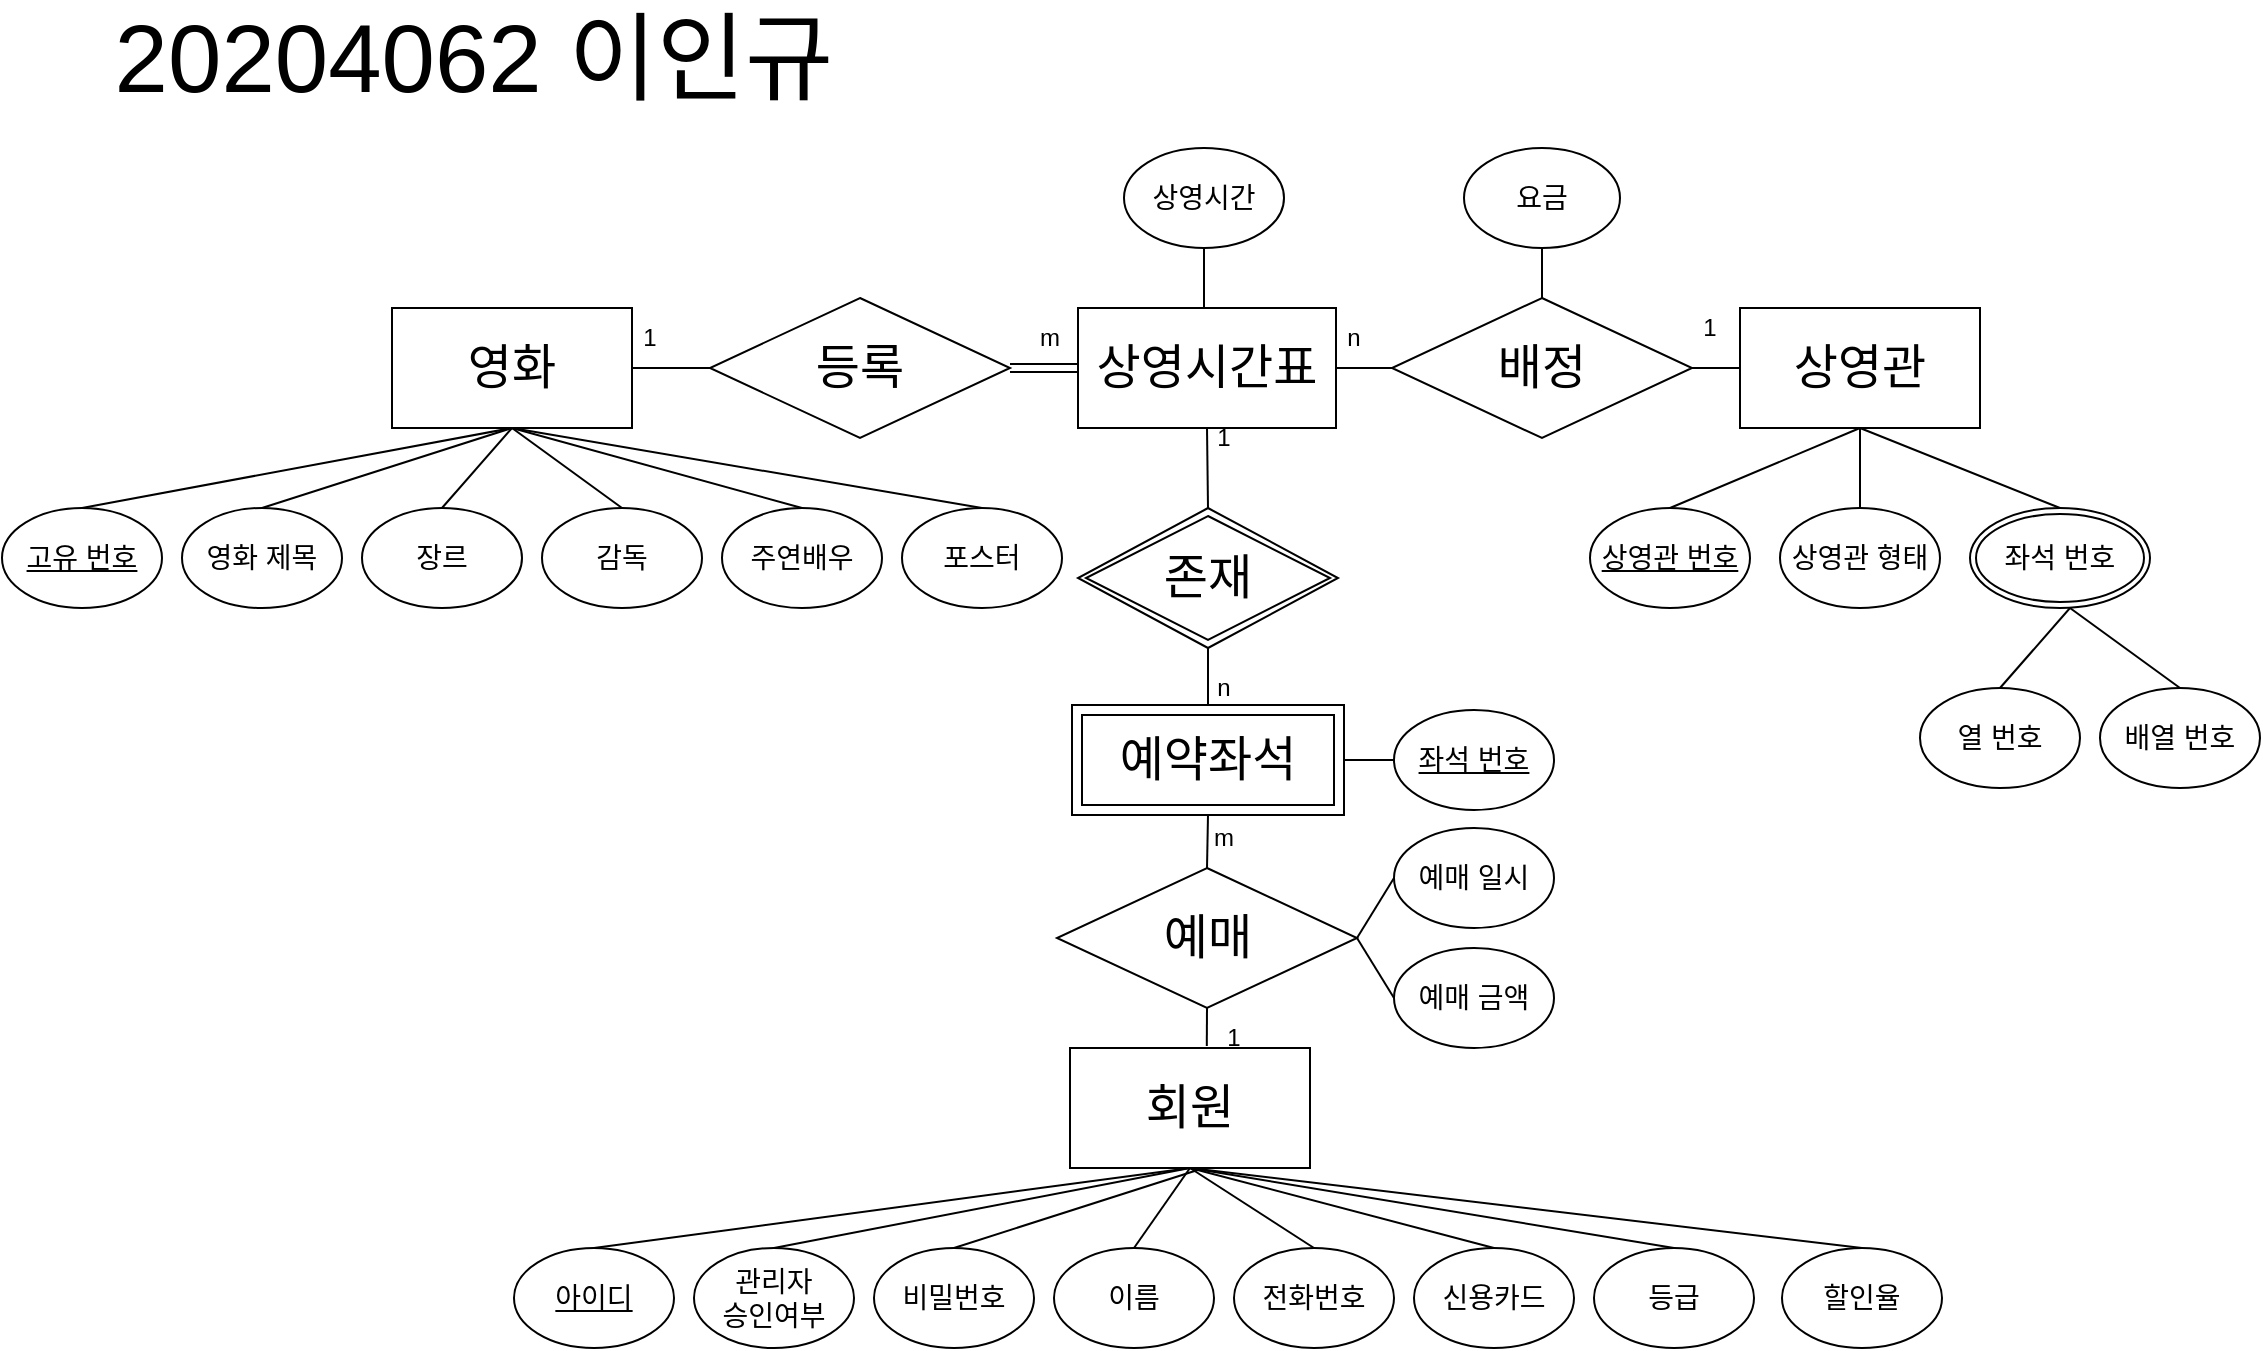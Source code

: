 <mxfile version="22.0.6" type="device">
  <diagram id="R2lEEEUBdFMjLlhIrx00" name="Page-1">
    <mxGraphModel dx="1247" dy="746" grid="1" gridSize="10" guides="1" tooltips="1" connect="1" arrows="1" fold="1" page="1" pageScale="1" pageWidth="1169" pageHeight="827" math="0" shadow="0" extFonts="Permanent Marker^https://fonts.googleapis.com/css?family=Permanent+Marker">
      <root>
        <mxCell id="0" />
        <mxCell id="1" parent="0" />
        <mxCell id="cgnKoS-LlBNlmPOLy65E-1" value="&lt;font style=&quot;font-size: 24px;&quot;&gt;영화&lt;/font&gt;" style="rounded=0;whiteSpace=wrap;html=1;" vertex="1" parent="1">
          <mxGeometry x="211" y="160" width="120" height="60" as="geometry" />
        </mxCell>
        <mxCell id="cgnKoS-LlBNlmPOLy65E-2" value="&lt;font style=&quot;font-size: 14px;&quot;&gt;&lt;u&gt;고유 번호&lt;/u&gt;&lt;/font&gt;" style="ellipse;whiteSpace=wrap;html=1;" vertex="1" parent="1">
          <mxGeometry x="16" y="260" width="80" height="50" as="geometry" />
        </mxCell>
        <mxCell id="cgnKoS-LlBNlmPOLy65E-3" value="&lt;font style=&quot;font-size: 14px;&quot;&gt;영화 제목&lt;/font&gt;" style="ellipse;whiteSpace=wrap;html=1;" vertex="1" parent="1">
          <mxGeometry x="106" y="260" width="80" height="50" as="geometry" />
        </mxCell>
        <mxCell id="cgnKoS-LlBNlmPOLy65E-4" value="&lt;font style=&quot;font-size: 14px;&quot;&gt;장르&lt;/font&gt;" style="ellipse;whiteSpace=wrap;html=1;" vertex="1" parent="1">
          <mxGeometry x="196" y="260" width="80" height="50" as="geometry" />
        </mxCell>
        <mxCell id="cgnKoS-LlBNlmPOLy65E-5" value="&lt;font style=&quot;font-size: 14px;&quot;&gt;감독&lt;/font&gt;" style="ellipse;whiteSpace=wrap;html=1;" vertex="1" parent="1">
          <mxGeometry x="286" y="260" width="80" height="50" as="geometry" />
        </mxCell>
        <mxCell id="cgnKoS-LlBNlmPOLy65E-6" value="&lt;font style=&quot;font-size: 14px;&quot;&gt;주연배우&lt;/font&gt;" style="ellipse;whiteSpace=wrap;html=1;" vertex="1" parent="1">
          <mxGeometry x="376" y="260" width="80" height="50" as="geometry" />
        </mxCell>
        <mxCell id="cgnKoS-LlBNlmPOLy65E-7" value="&lt;font style=&quot;font-size: 14px;&quot;&gt;포스터&lt;/font&gt;" style="ellipse;whiteSpace=wrap;html=1;" vertex="1" parent="1">
          <mxGeometry x="466" y="260" width="80" height="50" as="geometry" />
        </mxCell>
        <mxCell id="cgnKoS-LlBNlmPOLy65E-8" value="" style="endArrow=none;html=1;rounded=0;entryX=0.5;entryY=1;entryDx=0;entryDy=0;exitX=0.5;exitY=0;exitDx=0;exitDy=0;" edge="1" parent="1" source="cgnKoS-LlBNlmPOLy65E-2" target="cgnKoS-LlBNlmPOLy65E-1">
          <mxGeometry width="50" height="50" relative="1" as="geometry">
            <mxPoint x="371" y="460" as="sourcePoint" />
            <mxPoint x="421" y="410" as="targetPoint" />
          </mxGeometry>
        </mxCell>
        <mxCell id="cgnKoS-LlBNlmPOLy65E-10" value="" style="endArrow=none;html=1;rounded=0;exitX=0.5;exitY=0;exitDx=0;exitDy=0;" edge="1" parent="1" source="cgnKoS-LlBNlmPOLy65E-3">
          <mxGeometry width="50" height="50" relative="1" as="geometry">
            <mxPoint x="66" y="270" as="sourcePoint" />
            <mxPoint x="271" y="220" as="targetPoint" />
          </mxGeometry>
        </mxCell>
        <mxCell id="cgnKoS-LlBNlmPOLy65E-11" value="" style="endArrow=none;html=1;rounded=0;entryX=0.5;entryY=1;entryDx=0;entryDy=0;exitX=0.5;exitY=0;exitDx=0;exitDy=0;" edge="1" parent="1" source="cgnKoS-LlBNlmPOLy65E-4" target="cgnKoS-LlBNlmPOLy65E-1">
          <mxGeometry width="50" height="50" relative="1" as="geometry">
            <mxPoint x="76" y="280" as="sourcePoint" />
            <mxPoint x="291" y="240" as="targetPoint" />
          </mxGeometry>
        </mxCell>
        <mxCell id="cgnKoS-LlBNlmPOLy65E-12" value="" style="endArrow=none;html=1;rounded=0;entryX=0.5;entryY=1;entryDx=0;entryDy=0;exitX=0.5;exitY=0;exitDx=0;exitDy=0;" edge="1" parent="1" source="cgnKoS-LlBNlmPOLy65E-5" target="cgnKoS-LlBNlmPOLy65E-1">
          <mxGeometry width="50" height="50" relative="1" as="geometry">
            <mxPoint x="86" y="290" as="sourcePoint" />
            <mxPoint x="301" y="250" as="targetPoint" />
          </mxGeometry>
        </mxCell>
        <mxCell id="cgnKoS-LlBNlmPOLy65E-13" value="" style="endArrow=none;html=1;rounded=0;entryX=0.5;entryY=1;entryDx=0;entryDy=0;exitX=0.5;exitY=0;exitDx=0;exitDy=0;" edge="1" parent="1" source="cgnKoS-LlBNlmPOLy65E-6" target="cgnKoS-LlBNlmPOLy65E-1">
          <mxGeometry width="50" height="50" relative="1" as="geometry">
            <mxPoint x="96" y="300" as="sourcePoint" />
            <mxPoint x="311" y="260" as="targetPoint" />
          </mxGeometry>
        </mxCell>
        <mxCell id="cgnKoS-LlBNlmPOLy65E-14" value="" style="endArrow=none;html=1;rounded=0;entryX=0.5;entryY=1;entryDx=0;entryDy=0;exitX=0.5;exitY=0;exitDx=0;exitDy=0;" edge="1" parent="1" source="cgnKoS-LlBNlmPOLy65E-7" target="cgnKoS-LlBNlmPOLy65E-1">
          <mxGeometry width="50" height="50" relative="1" as="geometry">
            <mxPoint x="106" y="310" as="sourcePoint" />
            <mxPoint x="321" y="270" as="targetPoint" />
          </mxGeometry>
        </mxCell>
        <mxCell id="cgnKoS-LlBNlmPOLy65E-15" value="&lt;span style=&quot;font-size: 24px;&quot;&gt;상영관&lt;/span&gt;" style="rounded=0;whiteSpace=wrap;html=1;" vertex="1" parent="1">
          <mxGeometry x="885" y="160" width="120" height="60" as="geometry" />
        </mxCell>
        <mxCell id="cgnKoS-LlBNlmPOLy65E-16" value="&lt;font style=&quot;font-size: 14px;&quot;&gt;&lt;u&gt;상영관 번호&lt;/u&gt;&lt;/font&gt;" style="ellipse;whiteSpace=wrap;html=1;" vertex="1" parent="1">
          <mxGeometry x="810" y="260" width="80" height="50" as="geometry" />
        </mxCell>
        <mxCell id="cgnKoS-LlBNlmPOLy65E-17" value="&lt;font style=&quot;font-size: 14px;&quot;&gt;상영관 형태&lt;/font&gt;" style="ellipse;whiteSpace=wrap;html=1;" vertex="1" parent="1">
          <mxGeometry x="905" y="260" width="80" height="50" as="geometry" />
        </mxCell>
        <mxCell id="cgnKoS-LlBNlmPOLy65E-22" value="" style="endArrow=none;html=1;rounded=0;entryX=0.5;entryY=1;entryDx=0;entryDy=0;exitX=0.5;exitY=0;exitDx=0;exitDy=0;" edge="1" parent="1" source="cgnKoS-LlBNlmPOLy65E-16" target="cgnKoS-LlBNlmPOLy65E-15">
          <mxGeometry width="50" height="50" relative="1" as="geometry">
            <mxPoint x="1045" y="460" as="sourcePoint" />
            <mxPoint x="1095" y="410" as="targetPoint" />
          </mxGeometry>
        </mxCell>
        <mxCell id="cgnKoS-LlBNlmPOLy65E-23" value="" style="endArrow=none;html=1;rounded=0;exitX=0.5;exitY=0;exitDx=0;exitDy=0;" edge="1" parent="1" source="cgnKoS-LlBNlmPOLy65E-17">
          <mxGeometry width="50" height="50" relative="1" as="geometry">
            <mxPoint x="740" y="270" as="sourcePoint" />
            <mxPoint x="945" y="220" as="targetPoint" />
          </mxGeometry>
        </mxCell>
        <mxCell id="cgnKoS-LlBNlmPOLy65E-24" value="" style="endArrow=none;html=1;rounded=0;entryX=0.5;entryY=1;entryDx=0;entryDy=0;exitX=0.5;exitY=0;exitDx=0;exitDy=0;" edge="1" parent="1" source="cgnKoS-LlBNlmPOLy65E-29" target="cgnKoS-LlBNlmPOLy65E-15">
          <mxGeometry width="50" height="50" relative="1" as="geometry">
            <mxPoint x="1040" y="260" as="sourcePoint" />
            <mxPoint x="965" y="240" as="targetPoint" />
          </mxGeometry>
        </mxCell>
        <mxCell id="cgnKoS-LlBNlmPOLy65E-29" value="&lt;font style=&quot;font-size: 14px;&quot;&gt;좌석 번호&lt;/font&gt;" style="ellipse;shape=doubleEllipse;margin=3;whiteSpace=wrap;html=1;align=center;" vertex="1" parent="1">
          <mxGeometry x="1000" y="260" width="90" height="50" as="geometry" />
        </mxCell>
        <mxCell id="cgnKoS-LlBNlmPOLy65E-30" value="&lt;span style=&quot;font-size: 14px;&quot;&gt;열 번호&lt;/span&gt;" style="ellipse;whiteSpace=wrap;html=1;" vertex="1" parent="1">
          <mxGeometry x="975" y="350" width="80" height="50" as="geometry" />
        </mxCell>
        <mxCell id="cgnKoS-LlBNlmPOLy65E-31" value="&lt;span style=&quot;font-size: 14px;&quot;&gt;배열 번호&lt;/span&gt;" style="ellipse;whiteSpace=wrap;html=1;" vertex="1" parent="1">
          <mxGeometry x="1065" y="350" width="80" height="50" as="geometry" />
        </mxCell>
        <mxCell id="cgnKoS-LlBNlmPOLy65E-32" value="" style="endArrow=none;html=1;rounded=0;exitX=0.5;exitY=0;exitDx=0;exitDy=0;" edge="1" parent="1" source="cgnKoS-LlBNlmPOLy65E-30">
          <mxGeometry width="50" height="50" relative="1" as="geometry">
            <mxPoint x="855" y="370" as="sourcePoint" />
            <mxPoint x="1050" y="310" as="targetPoint" />
          </mxGeometry>
        </mxCell>
        <mxCell id="cgnKoS-LlBNlmPOLy65E-33" value="" style="endArrow=none;html=1;rounded=0;entryX=0.5;entryY=1;entryDx=0;entryDy=0;exitX=0.5;exitY=0;exitDx=0;exitDy=0;" edge="1" parent="1" source="cgnKoS-LlBNlmPOLy65E-31">
          <mxGeometry width="50" height="50" relative="1" as="geometry">
            <mxPoint x="865" y="380" as="sourcePoint" />
            <mxPoint x="1050" y="310" as="targetPoint" />
          </mxGeometry>
        </mxCell>
        <mxCell id="cgnKoS-LlBNlmPOLy65E-34" value="&lt;font style=&quot;font-size: 24px;&quot;&gt;회원&lt;/font&gt;" style="rounded=0;whiteSpace=wrap;html=1;" vertex="1" parent="1">
          <mxGeometry x="550" y="530" width="120" height="60" as="geometry" />
        </mxCell>
        <mxCell id="cgnKoS-LlBNlmPOLy65E-35" value="&lt;font style=&quot;font-size: 14px;&quot;&gt;관리자&lt;br&gt;승인여부&lt;br&gt;&lt;/font&gt;" style="ellipse;whiteSpace=wrap;html=1;" vertex="1" parent="1">
          <mxGeometry x="362" y="630" width="80" height="50" as="geometry" />
        </mxCell>
        <mxCell id="cgnKoS-LlBNlmPOLy65E-36" value="&lt;font style=&quot;font-size: 14px;&quot;&gt;비밀번호&lt;/font&gt;" style="ellipse;whiteSpace=wrap;html=1;" vertex="1" parent="1">
          <mxGeometry x="452" y="630" width="80" height="50" as="geometry" />
        </mxCell>
        <mxCell id="cgnKoS-LlBNlmPOLy65E-37" value="&lt;font style=&quot;font-size: 14px;&quot;&gt;이름&lt;/font&gt;" style="ellipse;whiteSpace=wrap;html=1;" vertex="1" parent="1">
          <mxGeometry x="542" y="630" width="80" height="50" as="geometry" />
        </mxCell>
        <mxCell id="cgnKoS-LlBNlmPOLy65E-38" value="&lt;font style=&quot;font-size: 14px;&quot;&gt;전화번호&lt;/font&gt;" style="ellipse;whiteSpace=wrap;html=1;" vertex="1" parent="1">
          <mxGeometry x="632" y="630" width="80" height="50" as="geometry" />
        </mxCell>
        <mxCell id="cgnKoS-LlBNlmPOLy65E-39" value="&lt;font style=&quot;font-size: 14px;&quot;&gt;신용카드&lt;/font&gt;" style="ellipse;whiteSpace=wrap;html=1;" vertex="1" parent="1">
          <mxGeometry x="722" y="630" width="80" height="50" as="geometry" />
        </mxCell>
        <mxCell id="cgnKoS-LlBNlmPOLy65E-40" value="&lt;font style=&quot;font-size: 14px;&quot;&gt;등급&lt;/font&gt;" style="ellipse;whiteSpace=wrap;html=1;" vertex="1" parent="1">
          <mxGeometry x="812" y="630" width="80" height="50" as="geometry" />
        </mxCell>
        <mxCell id="cgnKoS-LlBNlmPOLy65E-41" value="" style="endArrow=none;html=1;rounded=0;entryX=0.5;entryY=1;entryDx=0;entryDy=0;exitX=0.5;exitY=0;exitDx=0;exitDy=0;" edge="1" parent="1" source="cgnKoS-LlBNlmPOLy65E-35" target="cgnKoS-LlBNlmPOLy65E-34">
          <mxGeometry width="50" height="50" relative="1" as="geometry">
            <mxPoint x="717" y="830" as="sourcePoint" />
            <mxPoint x="767" y="780" as="targetPoint" />
          </mxGeometry>
        </mxCell>
        <mxCell id="cgnKoS-LlBNlmPOLy65E-42" value="" style="endArrow=none;html=1;rounded=0;exitX=0.5;exitY=0;exitDx=0;exitDy=0;" edge="1" parent="1" source="cgnKoS-LlBNlmPOLy65E-36">
          <mxGeometry width="50" height="50" relative="1" as="geometry">
            <mxPoint x="412" y="640" as="sourcePoint" />
            <mxPoint x="617" y="590" as="targetPoint" />
          </mxGeometry>
        </mxCell>
        <mxCell id="cgnKoS-LlBNlmPOLy65E-43" value="" style="endArrow=none;html=1;rounded=0;entryX=0.5;entryY=1;entryDx=0;entryDy=0;exitX=0.5;exitY=0;exitDx=0;exitDy=0;" edge="1" parent="1" source="cgnKoS-LlBNlmPOLy65E-37" target="cgnKoS-LlBNlmPOLy65E-34">
          <mxGeometry width="50" height="50" relative="1" as="geometry">
            <mxPoint x="422" y="650" as="sourcePoint" />
            <mxPoint x="637" y="610" as="targetPoint" />
          </mxGeometry>
        </mxCell>
        <mxCell id="cgnKoS-LlBNlmPOLy65E-44" value="" style="endArrow=none;html=1;rounded=0;entryX=0.5;entryY=1;entryDx=0;entryDy=0;exitX=0.5;exitY=0;exitDx=0;exitDy=0;" edge="1" parent="1" source="cgnKoS-LlBNlmPOLy65E-38" target="cgnKoS-LlBNlmPOLy65E-34">
          <mxGeometry width="50" height="50" relative="1" as="geometry">
            <mxPoint x="432" y="660" as="sourcePoint" />
            <mxPoint x="647" y="620" as="targetPoint" />
          </mxGeometry>
        </mxCell>
        <mxCell id="cgnKoS-LlBNlmPOLy65E-45" value="" style="endArrow=none;html=1;rounded=0;entryX=0.5;entryY=1;entryDx=0;entryDy=0;exitX=0.5;exitY=0;exitDx=0;exitDy=0;" edge="1" parent="1" source="cgnKoS-LlBNlmPOLy65E-39" target="cgnKoS-LlBNlmPOLy65E-34">
          <mxGeometry width="50" height="50" relative="1" as="geometry">
            <mxPoint x="442" y="670" as="sourcePoint" />
            <mxPoint x="657" y="630" as="targetPoint" />
          </mxGeometry>
        </mxCell>
        <mxCell id="cgnKoS-LlBNlmPOLy65E-46" value="" style="endArrow=none;html=1;rounded=0;entryX=0.5;entryY=1;entryDx=0;entryDy=0;exitX=0.5;exitY=0;exitDx=0;exitDy=0;" edge="1" parent="1" source="cgnKoS-LlBNlmPOLy65E-40" target="cgnKoS-LlBNlmPOLy65E-34">
          <mxGeometry width="50" height="50" relative="1" as="geometry">
            <mxPoint x="452" y="680" as="sourcePoint" />
            <mxPoint x="667" y="640" as="targetPoint" />
          </mxGeometry>
        </mxCell>
        <mxCell id="cgnKoS-LlBNlmPOLy65E-47" value="&lt;font style=&quot;font-size: 14px;&quot;&gt;할인율&lt;/font&gt;" style="ellipse;whiteSpace=wrap;html=1;" vertex="1" parent="1">
          <mxGeometry x="906" y="630" width="80" height="50" as="geometry" />
        </mxCell>
        <mxCell id="cgnKoS-LlBNlmPOLy65E-48" value="" style="endArrow=none;html=1;rounded=0;entryX=0.5;entryY=1;entryDx=0;entryDy=0;exitX=0.5;exitY=0;exitDx=0;exitDy=0;" edge="1" parent="1" source="cgnKoS-LlBNlmPOLy65E-47" target="cgnKoS-LlBNlmPOLy65E-34">
          <mxGeometry width="50" height="50" relative="1" as="geometry">
            <mxPoint x="546" y="680" as="sourcePoint" />
            <mxPoint x="711" y="590" as="targetPoint" />
          </mxGeometry>
        </mxCell>
        <mxCell id="cgnKoS-LlBNlmPOLy65E-49" value="&lt;font style=&quot;font-size: 14px;&quot;&gt;&lt;u&gt;아이디&lt;/u&gt;&lt;/font&gt;" style="ellipse;whiteSpace=wrap;html=1;" vertex="1" parent="1">
          <mxGeometry x="272" y="630" width="80" height="50" as="geometry" />
        </mxCell>
        <mxCell id="cgnKoS-LlBNlmPOLy65E-50" value="" style="endArrow=none;html=1;rounded=0;exitX=0.5;exitY=0;exitDx=0;exitDy=0;entryX=0.5;entryY=1;entryDx=0;entryDy=0;" edge="1" parent="1" source="cgnKoS-LlBNlmPOLy65E-49" target="cgnKoS-LlBNlmPOLy65E-34">
          <mxGeometry width="50" height="50" relative="1" as="geometry">
            <mxPoint x="232" y="640" as="sourcePoint" />
            <mxPoint x="437" y="590" as="targetPoint" />
          </mxGeometry>
        </mxCell>
        <mxCell id="cgnKoS-LlBNlmPOLy65E-51" value="&lt;font style=&quot;font-size: 24px;&quot;&gt;상영시간표&lt;/font&gt;" style="rounded=0;whiteSpace=wrap;html=1;" vertex="1" parent="1">
          <mxGeometry x="554" y="160" width="129" height="60" as="geometry" />
        </mxCell>
        <mxCell id="cgnKoS-LlBNlmPOLy65E-64" value="&lt;font style=&quot;font-size: 24px;&quot;&gt;등록&lt;/font&gt;" style="rhombus;whiteSpace=wrap;html=1;" vertex="1" parent="1">
          <mxGeometry x="370" y="155" width="150" height="70" as="geometry" />
        </mxCell>
        <mxCell id="cgnKoS-LlBNlmPOLy65E-67" value="&lt;font style=&quot;font-size: 14px;&quot;&gt;상영시간&lt;/font&gt;" style="ellipse;whiteSpace=wrap;html=1;" vertex="1" parent="1">
          <mxGeometry x="577" y="80" width="80" height="50" as="geometry" />
        </mxCell>
        <mxCell id="cgnKoS-LlBNlmPOLy65E-68" value="" style="endArrow=none;html=1;rounded=0;entryX=0.5;entryY=0;entryDx=0;entryDy=0;exitX=0.5;exitY=1;exitDx=0;exitDy=0;" edge="1" parent="1" source="cgnKoS-LlBNlmPOLy65E-67">
          <mxGeometry width="50" height="50" relative="1" as="geometry">
            <mxPoint x="301" y="265" as="sourcePoint" />
            <mxPoint x="617" y="160" as="targetPoint" />
          </mxGeometry>
        </mxCell>
        <mxCell id="cgnKoS-LlBNlmPOLy65E-70" value="" style="endArrow=none;html=1;rounded=0;exitX=1;exitY=0.5;exitDx=0;exitDy=0;entryX=0;entryY=0.5;entryDx=0;entryDy=0;" edge="1" parent="1" source="cgnKoS-LlBNlmPOLy65E-1" target="cgnKoS-LlBNlmPOLy65E-64">
          <mxGeometry width="50" height="50" relative="1" as="geometry">
            <mxPoint x="555" y="430" as="sourcePoint" />
            <mxPoint x="366" y="190" as="targetPoint" />
          </mxGeometry>
        </mxCell>
        <mxCell id="cgnKoS-LlBNlmPOLy65E-73" value="" style="endArrow=none;html=1;rounded=0;exitX=1;exitY=0.5;exitDx=0;exitDy=0;entryX=0;entryY=0.5;entryDx=0;entryDy=0;shape=link;" edge="1" parent="1" source="cgnKoS-LlBNlmPOLy65E-64" target="cgnKoS-LlBNlmPOLy65E-51">
          <mxGeometry width="50" height="50" relative="1" as="geometry">
            <mxPoint x="345" y="200" as="sourcePoint" />
            <mxPoint x="380" y="200" as="targetPoint" />
          </mxGeometry>
        </mxCell>
        <mxCell id="cgnKoS-LlBNlmPOLy65E-76" value="&lt;span style=&quot;font-size: 24px;&quot;&gt;배정&lt;/span&gt;" style="rhombus;whiteSpace=wrap;html=1;" vertex="1" parent="1">
          <mxGeometry x="711" y="155" width="150" height="70" as="geometry" />
        </mxCell>
        <mxCell id="cgnKoS-LlBNlmPOLy65E-77" value="" style="endArrow=none;html=1;rounded=0;entryX=0;entryY=0.5;entryDx=0;entryDy=0;exitX=1;exitY=0.5;exitDx=0;exitDy=0;" edge="1" parent="1" source="cgnKoS-LlBNlmPOLy65E-51" target="cgnKoS-LlBNlmPOLy65E-76">
          <mxGeometry width="50" height="50" relative="1" as="geometry">
            <mxPoint x="690" y="190" as="sourcePoint" />
            <mxPoint x="376" y="200" as="targetPoint" />
          </mxGeometry>
        </mxCell>
        <mxCell id="cgnKoS-LlBNlmPOLy65E-79" value="" style="endArrow=none;html=1;rounded=0;entryX=0;entryY=0.5;entryDx=0;entryDy=0;exitX=1;exitY=0.5;exitDx=0;exitDy=0;" edge="1" parent="1" source="cgnKoS-LlBNlmPOLy65E-76" target="cgnKoS-LlBNlmPOLy65E-15">
          <mxGeometry width="50" height="50" relative="1" as="geometry">
            <mxPoint x="693" y="200" as="sourcePoint" />
            <mxPoint x="721" y="200" as="targetPoint" />
          </mxGeometry>
        </mxCell>
        <mxCell id="cgnKoS-LlBNlmPOLy65E-80" value="&lt;font style=&quot;font-size: 14px;&quot;&gt;요금&lt;/font&gt;" style="ellipse;whiteSpace=wrap;html=1;" vertex="1" parent="1">
          <mxGeometry x="747" y="80" width="78" height="50" as="geometry" />
        </mxCell>
        <mxCell id="cgnKoS-LlBNlmPOLy65E-81" value="" style="endArrow=none;html=1;rounded=0;entryX=0.5;entryY=0;entryDx=0;entryDy=0;exitX=0.5;exitY=1;exitDx=0;exitDy=0;" edge="1" parent="1" source="cgnKoS-LlBNlmPOLy65E-80" target="cgnKoS-LlBNlmPOLy65E-76">
          <mxGeometry width="50" height="50" relative="1" as="geometry">
            <mxPoint x="511" y="300" as="sourcePoint" />
            <mxPoint x="690" y="160" as="targetPoint" />
          </mxGeometry>
        </mxCell>
        <mxCell id="cgnKoS-LlBNlmPOLy65E-82" value="&lt;font style=&quot;font-size: 24px;&quot;&gt;존재&lt;/font&gt;" style="shape=rhombus;double=1;perimeter=rhombusPerimeter;whiteSpace=wrap;html=1;align=center;" vertex="1" parent="1">
          <mxGeometry x="554" y="260" width="130" height="70" as="geometry" />
        </mxCell>
        <mxCell id="cgnKoS-LlBNlmPOLy65E-83" value="" style="endArrow=none;html=1;rounded=0;entryX=0.5;entryY=1;entryDx=0;entryDy=0;exitX=0.5;exitY=0;exitDx=0;exitDy=0;" edge="1" parent="1" source="cgnKoS-LlBNlmPOLy65E-82" target="cgnKoS-LlBNlmPOLy65E-51">
          <mxGeometry width="50" height="50" relative="1" as="geometry">
            <mxPoint x="610" y="510" as="sourcePoint" />
            <mxPoint x="660" y="460" as="targetPoint" />
          </mxGeometry>
        </mxCell>
        <mxCell id="cgnKoS-LlBNlmPOLy65E-85" value="&lt;font style=&quot;font-size: 24px;&quot;&gt;예약좌석&lt;/font&gt;" style="shape=ext;margin=3;double=1;whiteSpace=wrap;html=1;align=center;" vertex="1" parent="1">
          <mxGeometry x="551" y="358.5" width="136" height="55" as="geometry" />
        </mxCell>
        <mxCell id="cgnKoS-LlBNlmPOLy65E-89" value="&lt;font style=&quot;font-size: 14px;&quot;&gt;&lt;u&gt;좌석 번호&lt;/u&gt;&lt;/font&gt;" style="ellipse;whiteSpace=wrap;html=1;" vertex="1" parent="1">
          <mxGeometry x="712" y="361" width="80" height="50" as="geometry" />
        </mxCell>
        <mxCell id="cgnKoS-LlBNlmPOLy65E-90" value="&lt;font style=&quot;font-size: 24px;&quot;&gt;예매&lt;/font&gt;" style="rhombus;whiteSpace=wrap;html=1;" vertex="1" parent="1">
          <mxGeometry x="543.5" y="440" width="150" height="70" as="geometry" />
        </mxCell>
        <mxCell id="cgnKoS-LlBNlmPOLy65E-91" value="&lt;font style=&quot;font-size: 14px;&quot;&gt;예매 일시&lt;/font&gt;" style="ellipse;whiteSpace=wrap;html=1;" vertex="1" parent="1">
          <mxGeometry x="712" y="420" width="80" height="50" as="geometry" />
        </mxCell>
        <mxCell id="cgnKoS-LlBNlmPOLy65E-92" value="&lt;font style=&quot;font-size: 14px;&quot;&gt;예매 금액&lt;/font&gt;" style="ellipse;whiteSpace=wrap;html=1;" vertex="1" parent="1">
          <mxGeometry x="712" y="480" width="80" height="50" as="geometry" />
        </mxCell>
        <mxCell id="cgnKoS-LlBNlmPOLy65E-93" value="" style="endArrow=none;html=1;rounded=0;entryX=0;entryY=0.5;entryDx=0;entryDy=0;exitX=1;exitY=0.5;exitDx=0;exitDy=0;" edge="1" parent="1" source="cgnKoS-LlBNlmPOLy65E-85" target="cgnKoS-LlBNlmPOLy65E-89">
          <mxGeometry width="50" height="50" relative="1" as="geometry">
            <mxPoint x="610" y="490" as="sourcePoint" />
            <mxPoint x="660" y="440" as="targetPoint" />
          </mxGeometry>
        </mxCell>
        <mxCell id="cgnKoS-LlBNlmPOLy65E-95" value="" style="endArrow=none;html=1;rounded=0;entryX=0;entryY=0.5;entryDx=0;entryDy=0;exitX=1;exitY=0.5;exitDx=0;exitDy=0;" edge="1" parent="1" source="cgnKoS-LlBNlmPOLy65E-90" target="cgnKoS-LlBNlmPOLy65E-91">
          <mxGeometry width="50" height="50" relative="1" as="geometry">
            <mxPoint x="695" y="398" as="sourcePoint" />
            <mxPoint x="757" y="400" as="targetPoint" />
          </mxGeometry>
        </mxCell>
        <mxCell id="cgnKoS-LlBNlmPOLy65E-96" value="" style="endArrow=none;html=1;rounded=0;entryX=0;entryY=0.5;entryDx=0;entryDy=0;exitX=1;exitY=0.5;exitDx=0;exitDy=0;" edge="1" parent="1" source="cgnKoS-LlBNlmPOLy65E-90" target="cgnKoS-LlBNlmPOLy65E-92">
          <mxGeometry width="50" height="50" relative="1" as="geometry">
            <mxPoint x="705" y="408" as="sourcePoint" />
            <mxPoint x="767" y="410" as="targetPoint" />
          </mxGeometry>
        </mxCell>
        <mxCell id="cgnKoS-LlBNlmPOLy65E-97" value="" style="endArrow=none;html=1;rounded=0;entryX=0.5;entryY=0;entryDx=0;entryDy=0;exitX=0.5;exitY=1;exitDx=0;exitDy=0;" edge="1" parent="1" source="cgnKoS-LlBNlmPOLy65E-82" target="cgnKoS-LlBNlmPOLy65E-85">
          <mxGeometry width="50" height="50" relative="1" as="geometry">
            <mxPoint x="715" y="418" as="sourcePoint" />
            <mxPoint x="777" y="420" as="targetPoint" />
          </mxGeometry>
        </mxCell>
        <mxCell id="cgnKoS-LlBNlmPOLy65E-98" value="" style="endArrow=none;html=1;rounded=0;entryX=0.5;entryY=0;entryDx=0;entryDy=0;exitX=0.5;exitY=1;exitDx=0;exitDy=0;" edge="1" parent="1" source="cgnKoS-LlBNlmPOLy65E-85" target="cgnKoS-LlBNlmPOLy65E-90">
          <mxGeometry width="50" height="50" relative="1" as="geometry">
            <mxPoint x="725" y="428" as="sourcePoint" />
            <mxPoint x="787" y="430" as="targetPoint" />
          </mxGeometry>
        </mxCell>
        <mxCell id="cgnKoS-LlBNlmPOLy65E-99" value="" style="endArrow=none;html=1;rounded=0;entryX=0.57;entryY=-0.016;entryDx=0;entryDy=0;exitX=0.5;exitY=1;exitDx=0;exitDy=0;entryPerimeter=0;" edge="1" parent="1" source="cgnKoS-LlBNlmPOLy65E-90" target="cgnKoS-LlBNlmPOLy65E-34">
          <mxGeometry width="50" height="50" relative="1" as="geometry">
            <mxPoint x="735" y="438" as="sourcePoint" />
            <mxPoint x="797" y="440" as="targetPoint" />
          </mxGeometry>
        </mxCell>
        <mxCell id="cgnKoS-LlBNlmPOLy65E-100" value="1" style="text;html=1;strokeColor=none;fillColor=none;align=center;verticalAlign=middle;whiteSpace=wrap;rounded=0;" vertex="1" parent="1">
          <mxGeometry x="310" y="160" width="60" height="30" as="geometry" />
        </mxCell>
        <mxCell id="cgnKoS-LlBNlmPOLy65E-101" value="m" style="text;html=1;strokeColor=none;fillColor=none;align=center;verticalAlign=middle;whiteSpace=wrap;rounded=0;" vertex="1" parent="1">
          <mxGeometry x="510" y="160" width="60" height="30" as="geometry" />
        </mxCell>
        <mxCell id="cgnKoS-LlBNlmPOLy65E-102" value="n" style="text;html=1;strokeColor=none;fillColor=none;align=center;verticalAlign=middle;whiteSpace=wrap;rounded=0;" vertex="1" parent="1">
          <mxGeometry x="662" y="160" width="60" height="30" as="geometry" />
        </mxCell>
        <mxCell id="cgnKoS-LlBNlmPOLy65E-103" value="1" style="text;html=1;strokeColor=none;fillColor=none;align=center;verticalAlign=middle;whiteSpace=wrap;rounded=0;" vertex="1" parent="1">
          <mxGeometry x="840" y="155" width="60" height="30" as="geometry" />
        </mxCell>
        <mxCell id="cgnKoS-LlBNlmPOLy65E-104" value="1" style="text;html=1;strokeColor=none;fillColor=none;align=center;verticalAlign=middle;whiteSpace=wrap;rounded=0;" vertex="1" parent="1">
          <mxGeometry x="597" y="210" width="60" height="30" as="geometry" />
        </mxCell>
        <mxCell id="cgnKoS-LlBNlmPOLy65E-105" value="n" style="text;html=1;strokeColor=none;fillColor=none;align=center;verticalAlign=middle;whiteSpace=wrap;rounded=0;" vertex="1" parent="1">
          <mxGeometry x="597" y="335" width="60" height="30" as="geometry" />
        </mxCell>
        <mxCell id="cgnKoS-LlBNlmPOLy65E-106" value="m" style="text;html=1;strokeColor=none;fillColor=none;align=center;verticalAlign=middle;whiteSpace=wrap;rounded=0;" vertex="1" parent="1">
          <mxGeometry x="597" y="410" width="60" height="30" as="geometry" />
        </mxCell>
        <mxCell id="cgnKoS-LlBNlmPOLy65E-107" value="1" style="text;html=1;strokeColor=none;fillColor=none;align=center;verticalAlign=middle;whiteSpace=wrap;rounded=0;" vertex="1" parent="1">
          <mxGeometry x="602" y="510" width="60" height="30" as="geometry" />
        </mxCell>
        <mxCell id="cgnKoS-LlBNlmPOLy65E-108" value="&lt;font style=&quot;font-size: 48px;&quot;&gt;20204062 이인규&lt;/font&gt;" style="text;html=1;strokeColor=none;fillColor=none;align=center;verticalAlign=middle;whiteSpace=wrap;rounded=0;" vertex="1" parent="1">
          <mxGeometry x="20" y="20" width="464" height="30" as="geometry" />
        </mxCell>
      </root>
    </mxGraphModel>
  </diagram>
</mxfile>
